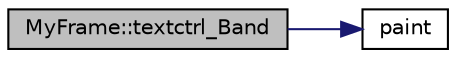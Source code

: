 digraph "MyFrame::textctrl_Band"
{
 // LATEX_PDF_SIZE
  edge [fontname="Helvetica",fontsize="10",labelfontname="Helvetica",labelfontsize="10"];
  node [fontname="Helvetica",fontsize="10",shape=record];
  rankdir="LR";
  Node1 [label="MyFrame::textctrl_Band",height=0.2,width=0.4,color="black", fillcolor="grey75", style="filled", fontcolor="black",tooltip="Change band color (::blackback)"];
  Node1 -> Node2 [color="midnightblue",fontsize="10",style="solid",fontname="Helvetica"];
  Node2 [label="paint",height=0.2,width=0.4,color="black", fillcolor="white", style="filled",URL="$free__patch_8cpp.html#a40932c8612a3d3328258dbfc602da943",tooltip="Compute Max. & Min. of matrix elements. Compute color of each patch."];
}
